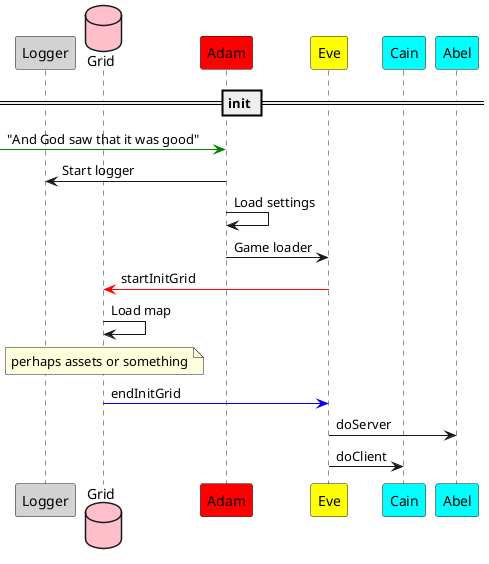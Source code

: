 @startuml
participant Logger #lightgrey
database Grid #pink
participant Adam #red
participant Eve #yellow
/'citizen Kane'/
participant Cain #aqua
participant Abel #aqua
== init ==
[-[#green]> Adam: "And God saw that it was good"
Adam -> Logger: Start logger
Adam -> Adam: Load settings
Adam -> Eve: Game loader
Eve -[#red]> Grid: startInitGrid 
Grid -> Grid: Load map
note over Grid: perhaps assets or something
Grid -[#blue]> Eve: endInitGrid
Eve -> Abel: doServer
Eve -> Cain: doClient
@enduml
